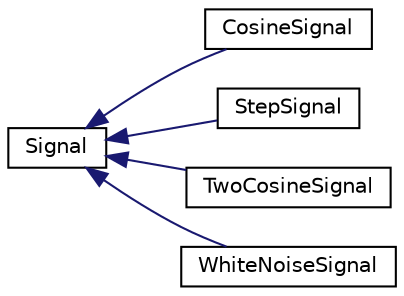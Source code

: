 digraph "Graphical Class Hierarchy"
{
  edge [fontname="Helvetica",fontsize="10",labelfontname="Helvetica",labelfontsize="10"];
  node [fontname="Helvetica",fontsize="10",shape=record];
  rankdir="LR";
  Node0 [label="Signal",height=0.2,width=0.4,color="black", fillcolor="white", style="filled",URL="$classSignal.html",tooltip="A generic signal. "];
  Node0 -> Node1 [dir="back",color="midnightblue",fontsize="10",style="solid",fontname="Helvetica"];
  Node1 [label="CosineSignal",height=0.2,width=0.4,color="black", fillcolor="white", style="filled",URL="$classCosineSignal.html"];
  Node0 -> Node2 [dir="back",color="midnightblue",fontsize="10",style="solid",fontname="Helvetica"];
  Node2 [label="StepSignal",height=0.2,width=0.4,color="black", fillcolor="white", style="filled",URL="$classStepSignal.html"];
  Node0 -> Node3 [dir="back",color="midnightblue",fontsize="10",style="solid",fontname="Helvetica"];
  Node3 [label="TwoCosineSignal",height=0.2,width=0.4,color="black", fillcolor="white", style="filled",URL="$classTwoCosineSignal.html"];
  Node0 -> Node4 [dir="back",color="midnightblue",fontsize="10",style="solid",fontname="Helvetica"];
  Node4 [label="WhiteNoiseSignal",height=0.2,width=0.4,color="black", fillcolor="white", style="filled",URL="$classWhiteNoiseSignal.html"];
}
